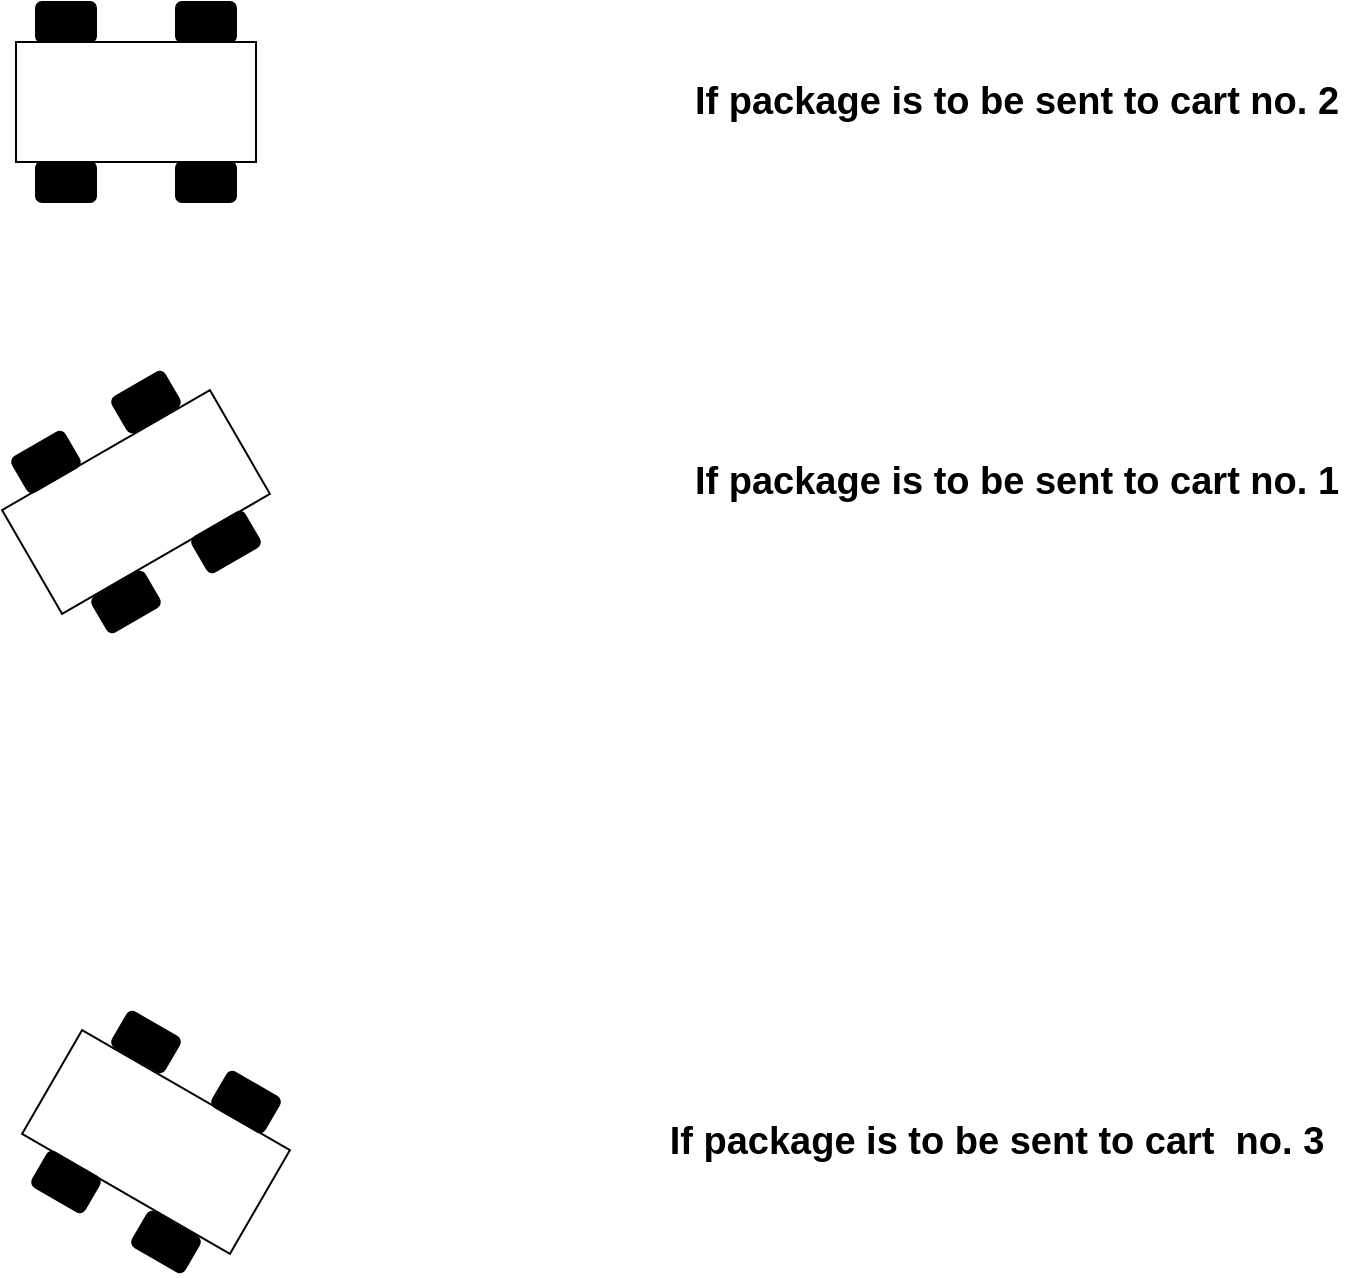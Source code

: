 <mxfile version="13.3.5" type="google"><diagram id="62PhRZWuBqc0ZuGpnMK_" name="Page-1"><mxGraphModel dx="1038" dy="580" grid="1" gridSize="10" guides="1" tooltips="1" connect="1" arrows="1" fold="1" page="1" pageScale="1" pageWidth="827" pageHeight="1169" math="0" shadow="0"><root><mxCell id="0"/><mxCell id="1" parent="0"/><mxCell id="8_wVVeDFvATViVLRihgJ-1" value="" style="rounded=1;whiteSpace=wrap;html=1;strokeColor=#000000;fillColor=#000000;" vertex="1" parent="1"><mxGeometry x="50" y="100" width="30" height="20" as="geometry"/></mxCell><mxCell id="8_wVVeDFvATViVLRihgJ-2" value="" style="rounded=1;whiteSpace=wrap;html=1;strokeColor=#000000;fillColor=#000000;" vertex="1" parent="1"><mxGeometry x="50" y="180" width="30" height="20" as="geometry"/></mxCell><mxCell id="8_wVVeDFvATViVLRihgJ-3" value="" style="rounded=1;whiteSpace=wrap;html=1;strokeColor=#000000;fillColor=#000000;" vertex="1" parent="1"><mxGeometry x="120" y="100" width="30" height="20" as="geometry"/></mxCell><mxCell id="8_wVVeDFvATViVLRihgJ-4" value="" style="rounded=1;whiteSpace=wrap;html=1;strokeColor=#000000;fillColor=#000000;" vertex="1" parent="1"><mxGeometry x="120" y="180" width="30" height="20" as="geometry"/></mxCell><mxCell id="8_wVVeDFvATViVLRihgJ-6" value="" style="rounded=0;whiteSpace=wrap;html=1;strokeColor=#000000;fillColor=#FFFFFF;" vertex="1" parent="1"><mxGeometry x="40" y="120" width="120" height="60" as="geometry"/></mxCell><mxCell id="8_wVVeDFvATViVLRihgJ-8" value="&lt;h5 style=&quot;font-size: 19px&quot;&gt;If package is to be sent to cart no. 2&lt;/h5&gt;" style="text;html=1;align=center;verticalAlign=middle;resizable=0;points=[];autosize=1;" vertex="1" parent="1"><mxGeometry x="370" y="110" width="340" height="80" as="geometry"/></mxCell><mxCell id="8_wVVeDFvATViVLRihgJ-9" value="" style="rounded=0;whiteSpace=wrap;html=1;strokeColor=#000000;fillColor=#FFFFFF;rotation=330;" vertex="1" parent="1"><mxGeometry x="40" y="320" width="120" height="60" as="geometry"/></mxCell><mxCell id="8_wVVeDFvATViVLRihgJ-10" value="" style="rounded=1;whiteSpace=wrap;html=1;strokeColor=#000000;fillColor=#000000;rotation=330;" vertex="1" parent="1"><mxGeometry x="40" y="320" width="30" height="20" as="geometry"/></mxCell><mxCell id="8_wVVeDFvATViVLRihgJ-11" value="" style="rounded=1;whiteSpace=wrap;html=1;strokeColor=#000000;fillColor=#000000;rotation=330;" vertex="1" parent="1"><mxGeometry x="90" y="290" width="30" height="20" as="geometry"/></mxCell><mxCell id="8_wVVeDFvATViVLRihgJ-12" value="" style="rounded=1;whiteSpace=wrap;html=1;strokeColor=#000000;fillColor=#000000;rotation=330;" vertex="1" parent="1"><mxGeometry x="130" y="360" width="30" height="20" as="geometry"/></mxCell><mxCell id="8_wVVeDFvATViVLRihgJ-13" value="" style="rounded=1;whiteSpace=wrap;html=1;strokeColor=#000000;fillColor=#000000;rotation=330;" vertex="1" parent="1"><mxGeometry x="80" y="390" width="30" height="20" as="geometry"/></mxCell><mxCell id="8_wVVeDFvATViVLRihgJ-14" value="&lt;font style=&quot;font-size: 19px&quot;&gt;&lt;b&gt;If package is to be sent to cart no. 1&lt;/b&gt;&lt;/font&gt;" style="text;html=1;align=center;verticalAlign=middle;resizable=0;points=[];autosize=1;" vertex="1" parent="1"><mxGeometry x="370" y="330" width="340" height="20" as="geometry"/></mxCell><mxCell id="8_wVVeDFvATViVLRihgJ-15" value="" style="rounded=1;whiteSpace=wrap;html=1;strokeColor=#000000;fillColor=#000000;rotation=30;" vertex="1" parent="1"><mxGeometry x="90" y="610" width="30" height="20" as="geometry"/></mxCell><mxCell id="8_wVVeDFvATViVLRihgJ-16" value="" style="rounded=0;whiteSpace=wrap;html=1;strokeColor=#000000;fillColor=#FFFFFF;rotation=30;" vertex="1" parent="1"><mxGeometry x="50" y="640" width="120" height="60" as="geometry"/></mxCell><mxCell id="8_wVVeDFvATViVLRihgJ-17" value="" style="rounded=1;whiteSpace=wrap;html=1;strokeColor=#000000;fillColor=#000000;rotation=30;" vertex="1" parent="1"><mxGeometry x="140.0" y="640.0" width="30" height="20" as="geometry"/></mxCell><mxCell id="8_wVVeDFvATViVLRihgJ-18" value="" style="rounded=1;whiteSpace=wrap;html=1;strokeColor=#000000;fillColor=#000000;rotation=30;" vertex="1" parent="1"><mxGeometry x="50.0" y="680.0" width="30" height="20" as="geometry"/></mxCell><mxCell id="8_wVVeDFvATViVLRihgJ-19" value="" style="rounded=1;whiteSpace=wrap;html=1;strokeColor=#000000;fillColor=#000000;rotation=30;" vertex="1" parent="1"><mxGeometry x="100.0" y="710.0" width="30" height="20" as="geometry"/></mxCell><mxCell id="8_wVVeDFvATViVLRihgJ-20" value="&lt;font style=&quot;font-size: 19px&quot;&gt;&lt;b&gt;If package is to be sent to cart&amp;nbsp; no. 3&lt;/b&gt;&lt;/font&gt;" style="text;html=1;align=center;verticalAlign=middle;resizable=0;points=[];autosize=1;" vertex="1" parent="1"><mxGeometry x="360" y="660" width="340" height="20" as="geometry"/></mxCell></root></mxGraphModel></diagram></mxfile>